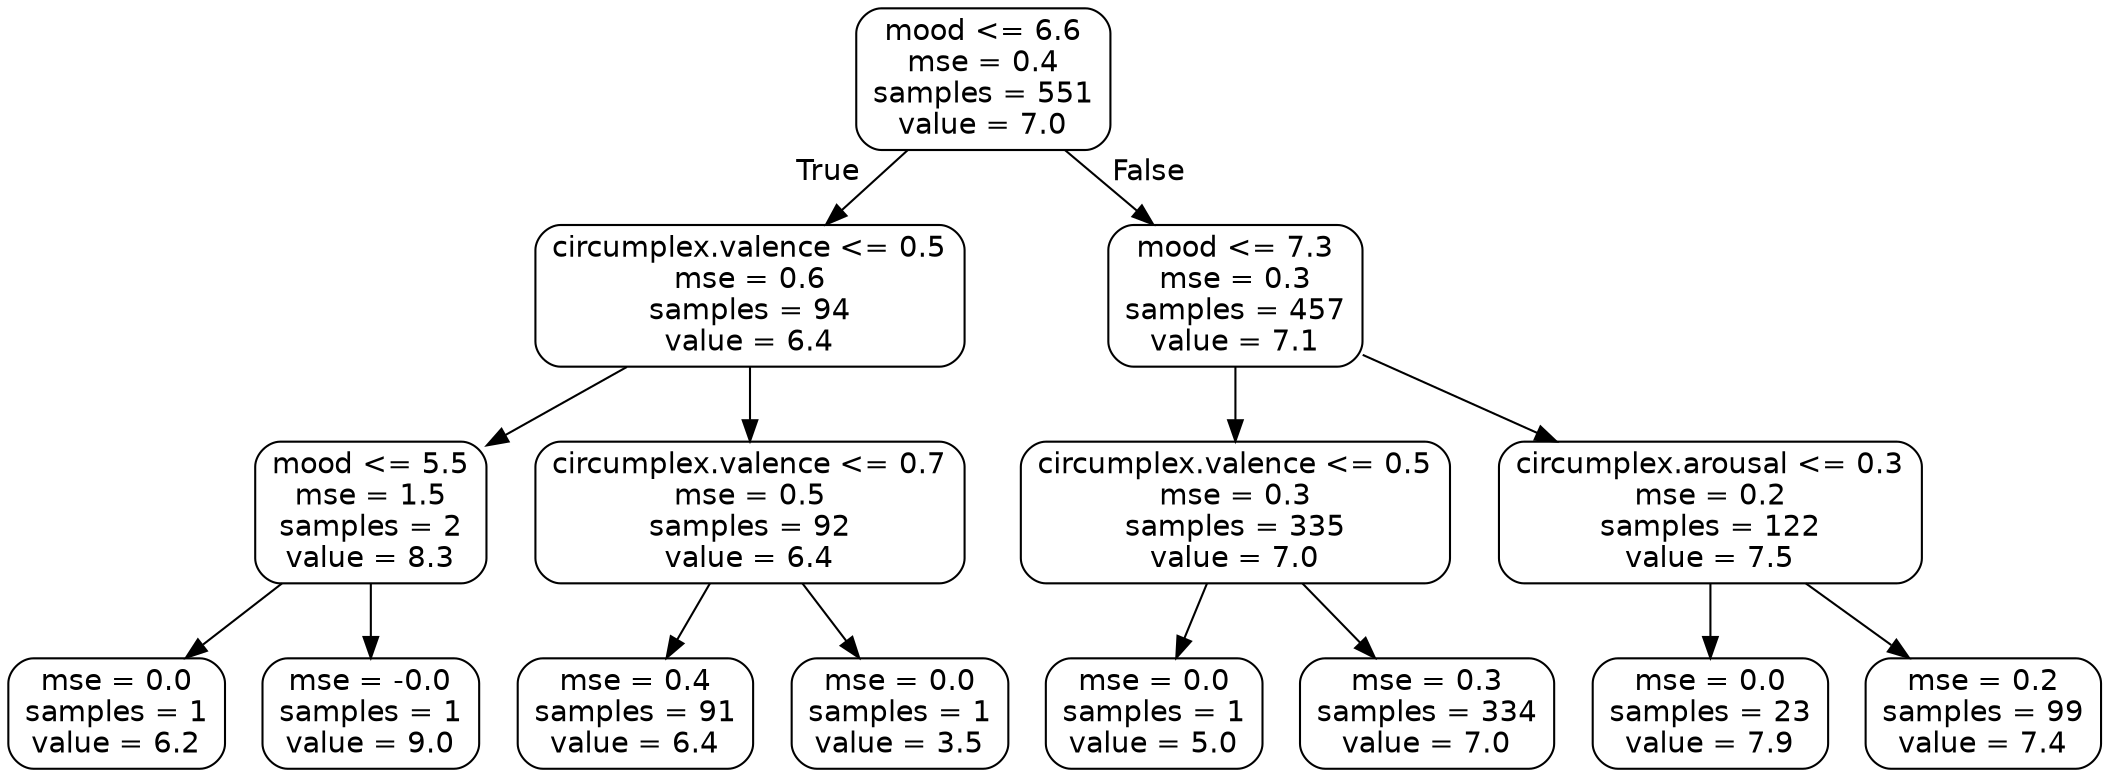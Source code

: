 digraph Tree {
node [shape=box, style="rounded", color="black", fontname=helvetica] ;
edge [fontname=helvetica] ;
0 [label="mood <= 6.6\nmse = 0.4\nsamples = 551\nvalue = 7.0"] ;
1 [label="circumplex.valence <= 0.5\nmse = 0.6\nsamples = 94\nvalue = 6.4"] ;
0 -> 1 [labeldistance=2.5, labelangle=45, headlabel="True"] ;
2 [label="mood <= 5.5\nmse = 1.5\nsamples = 2\nvalue = 8.3"] ;
1 -> 2 ;
3 [label="mse = 0.0\nsamples = 1\nvalue = 6.2"] ;
2 -> 3 ;
4 [label="mse = -0.0\nsamples = 1\nvalue = 9.0"] ;
2 -> 4 ;
5 [label="circumplex.valence <= 0.7\nmse = 0.5\nsamples = 92\nvalue = 6.4"] ;
1 -> 5 ;
6 [label="mse = 0.4\nsamples = 91\nvalue = 6.4"] ;
5 -> 6 ;
7 [label="mse = 0.0\nsamples = 1\nvalue = 3.5"] ;
5 -> 7 ;
8 [label="mood <= 7.3\nmse = 0.3\nsamples = 457\nvalue = 7.1"] ;
0 -> 8 [labeldistance=2.5, labelangle=-45, headlabel="False"] ;
9 [label="circumplex.valence <= 0.5\nmse = 0.3\nsamples = 335\nvalue = 7.0"] ;
8 -> 9 ;
10 [label="mse = 0.0\nsamples = 1\nvalue = 5.0"] ;
9 -> 10 ;
11 [label="mse = 0.3\nsamples = 334\nvalue = 7.0"] ;
9 -> 11 ;
12 [label="circumplex.arousal <= 0.3\nmse = 0.2\nsamples = 122\nvalue = 7.5"] ;
8 -> 12 ;
13 [label="mse = 0.0\nsamples = 23\nvalue = 7.9"] ;
12 -> 13 ;
14 [label="mse = 0.2\nsamples = 99\nvalue = 7.4"] ;
12 -> 14 ;
}